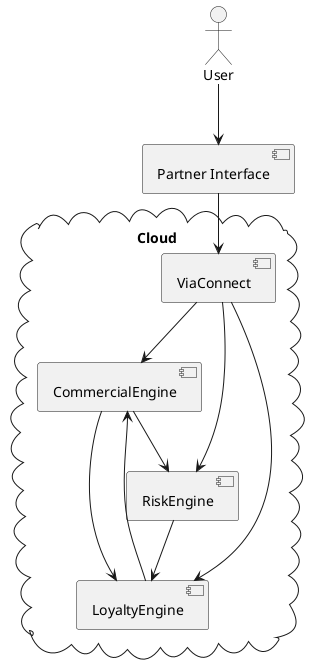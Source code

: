 @startuml

actor User
component "Partner Interface" as PartnerInterface
User --> PartnerInterface


cloud Cloud {
    component ViaConnect

    component CommercialEngine
    component LoyaltyEngine
    component RiskEngine

    ViaConnect --> CommercialEngine
    ViaConnect --> LoyaltyEngine
    ViaConnect --> RiskEngine
    LoyaltyEngine --> CommercialEngine
    CommercialEngine --> LoyaltyEngine
    RiskEngine --> LoyaltyEngine
    CommercialEngine --> RiskEngine
}


PartnerInterface --> ViaConnect


@enduml
